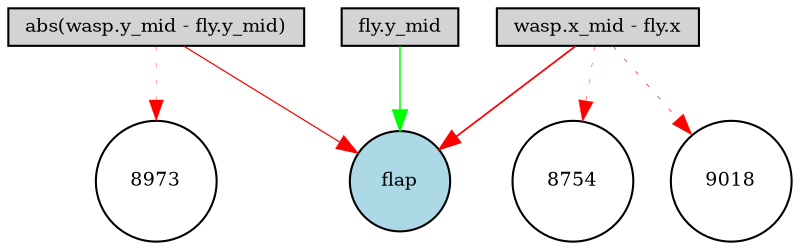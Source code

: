 digraph {
	node [fontsize=9 height=0.2 shape=circle width=0.2]
	"fly.y_mid" [fillcolor=lightgray shape=box style=filled]
	"abs(wasp.y_mid - fly.y_mid)" [fillcolor=lightgray shape=box style=filled]
	"wasp.x_mid - fly.x" [fillcolor=lightgray shape=box style=filled]
	flap [fillcolor=lightblue style=filled]
	8754 [fillcolor=white style=filled]
	9018 [fillcolor=white style=filled]
	8973 [fillcolor=white style=filled]
	"fly.y_mid" -> flap [color=green penwidth=0.7197215710130118 style=solid]
	"wasp.x_mid - fly.x" -> flap [color=red penwidth=0.83566731204489 style=solid]
	"abs(wasp.y_mid - fly.y_mid)" -> flap [color=red penwidth=0.5882589978754479 style=solid]
	"wasp.x_mid - fly.x" -> 8754 [color=red penwidth=0.2131083833219502 style=dotted]
	"abs(wasp.y_mid - fly.y_mid)" -> 8973 [color=red penwidth=0.16883672463082758 style=dotted]
	"wasp.x_mid - fly.x" -> 9018 [color=red penwidth=0.3125034429537188 style=dotted]
}
